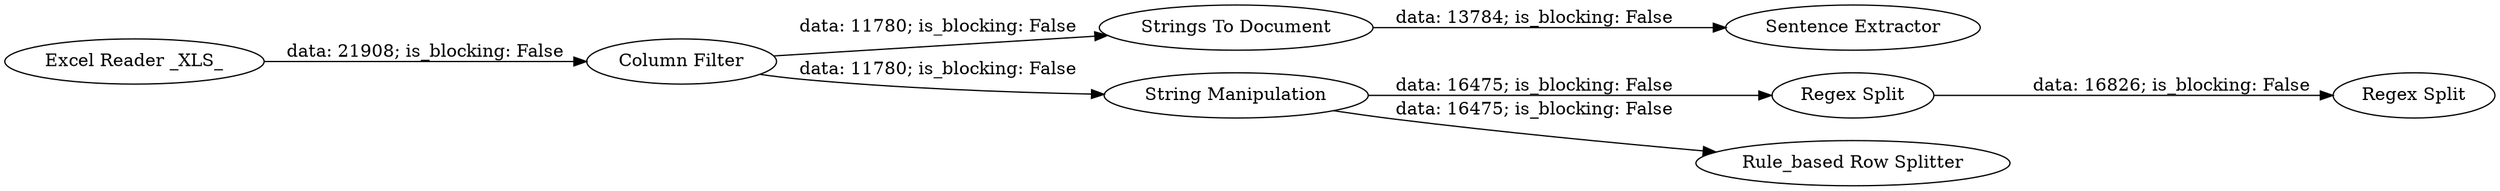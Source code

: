 digraph {
	"1836435125460391509_26" [label="Strings To Document"]
	"1836435125460391509_31" [label="Regex Split"]
	"1836435125460391509_28" [label="Sentence Extractor"]
	"1836435125460391509_18" [label="Column Filter"]
	"1836435125460391509_5" [label="Excel Reader _XLS_"]
	"1836435125460391509_12" [label="Regex Split"]
	"1836435125460391509_25" [label="Rule_based Row Splitter"]
	"1836435125460391509_27" [label="String Manipulation"]
	"1836435125460391509_26" -> "1836435125460391509_28" [label="data: 13784; is_blocking: False"]
	"1836435125460391509_12" -> "1836435125460391509_31" [label="data: 16826; is_blocking: False"]
	"1836435125460391509_27" -> "1836435125460391509_12" [label="data: 16475; is_blocking: False"]
	"1836435125460391509_27" -> "1836435125460391509_25" [label="data: 16475; is_blocking: False"]
	"1836435125460391509_5" -> "1836435125460391509_18" [label="data: 21908; is_blocking: False"]
	"1836435125460391509_18" -> "1836435125460391509_27" [label="data: 11780; is_blocking: False"]
	"1836435125460391509_18" -> "1836435125460391509_26" [label="data: 11780; is_blocking: False"]
	rankdir=LR
}
